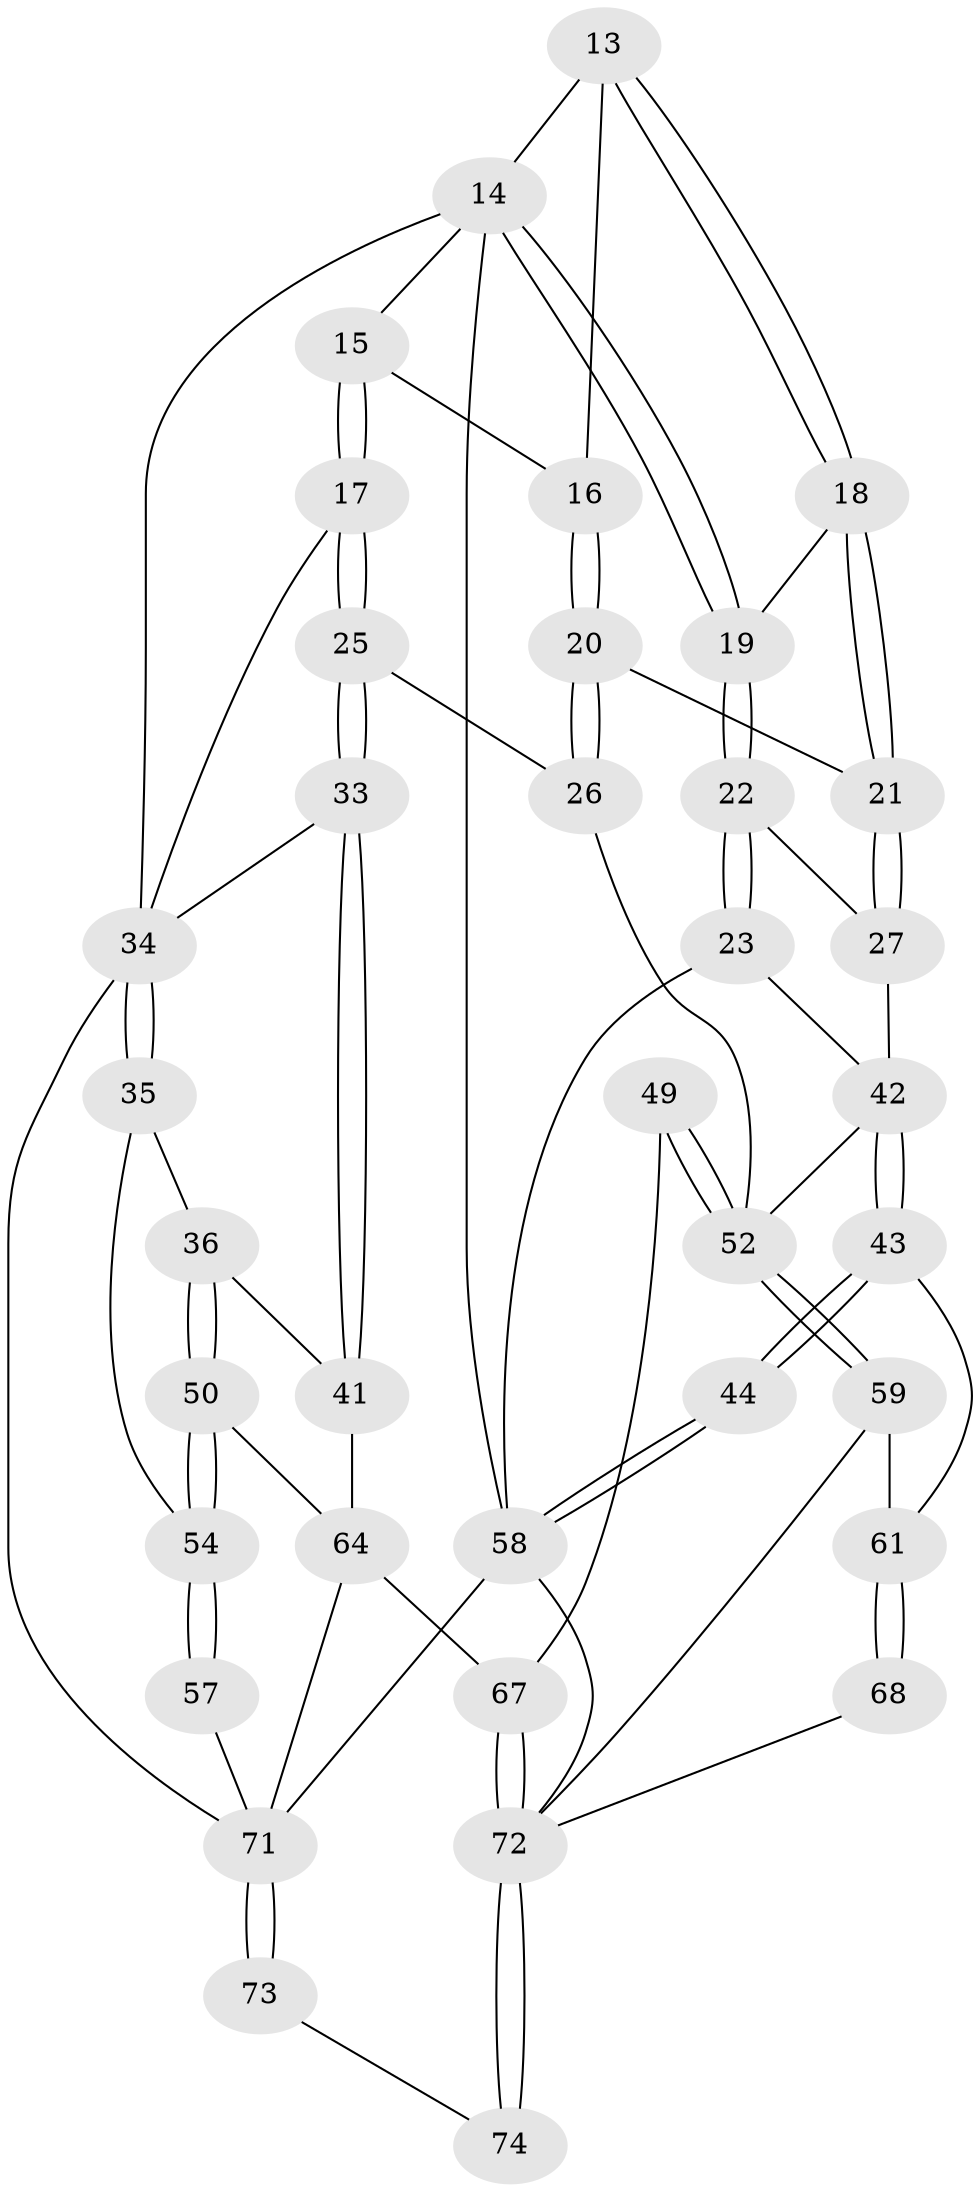 // original degree distribution, {3: 0.02702702702702703, 6: 0.1891891891891892, 5: 0.5675675675675675, 4: 0.21621621621621623}
// Generated by graph-tools (version 1.1) at 2025/01/03/09/25 05:01:53]
// undirected, 37 vertices, 84 edges
graph export_dot {
graph [start="1"]
  node [color=gray90,style=filled];
  13 [pos="+0.2456063046036526+0.18629524268962414",super="+12"];
  14 [pos="+0.10315997048534674+0.04003958065283291",super="+8"];
  15 [pos="+0.5571547983659486+0.2549873275577308"];
  16 [pos="+0.3764009641272467+0.291566705888621"];
  17 [pos="+0.6038905132689971+0.3119592265547234"];
  18 [pos="+0.2233304960097135+0.3376767079027755"];
  19 [pos="+0.12666553261110347+0.3309202058902284"];
  20 [pos="+0.3548040965376055+0.33489319156277914"];
  21 [pos="+0.2588015308130365+0.37539884566166176"];
  22 [pos="+0+0.4182272169595255"];
  23 [pos="+0+0.42139817135593366"];
  25 [pos="+0.5876705554695002+0.455280541811485"];
  26 [pos="+0.4682682452132512+0.46859898622116947"];
  27 [pos="+0.25524594470822337+0.45411755191412306"];
  33 [pos="+0.6336473154100212+0.520810720679868",super="+32+31"];
  34 [pos="+1+0.6308987706145478",super="+11+9"];
  35 [pos="+0.9711233502806892+0.6285861910987457"];
  36 [pos="+0.9322662593607556+0.6130747397899365"];
  41 [pos="+0.6375700497499727+0.6348028091528903",super="+40+38"];
  42 [pos="+0.12522743212771245+0.6641001279736061",super="+39+30"];
  43 [pos="+0.09202145353370282+0.7044712173961387"];
  44 [pos="+0+0.7215924562362194"];
  49 [pos="+0.4054501489640842+0.6943855227029043"];
  50 [pos="+0.8736723184224156+0.7101119494716428"];
  52 [pos="+0.3212232548341409+0.7686620025838925",super="+45+29+28"];
  54 [pos="+0.8993688038219729+0.7221698761544177",super="+53"];
  57 [pos="+0.94212454851937+0.7474221324547307"];
  58 [pos="+0+1",super="+3+24"];
  59 [pos="+0.3033356268647484+0.8093000787307028"];
  61 [pos="+0.09328615437614439+0.7060296189152884",super="+60"];
  64 [pos="+0.8031118024907461+0.9397623583482049",super="+62"];
  67 [pos="+0.598219675440497+0.7250746857648119",super="+48"];
  68 [pos="+0.062339054945967434+1"];
  71 [pos="+1+1",super="+2+63"];
  72 [pos="+0.46351086523907364+1",super="+70"];
  73 [pos="+0.7581734574860807+1"];
  74 [pos="+0.5103807404461954+1"];
  13 -- 14 [weight=2];
  13 -- 18;
  13 -- 18;
  13 -- 16;
  14 -- 19;
  14 -- 19;
  14 -- 34;
  14 -- 58;
  14 -- 15;
  15 -- 16;
  15 -- 17;
  15 -- 17;
  16 -- 20;
  16 -- 20;
  17 -- 25;
  17 -- 25;
  17 -- 34;
  18 -- 19;
  18 -- 21;
  18 -- 21;
  19 -- 22;
  19 -- 22;
  20 -- 21;
  20 -- 26;
  20 -- 26;
  21 -- 27;
  21 -- 27;
  22 -- 23;
  22 -- 23;
  22 -- 27;
  23 -- 58;
  23 -- 42;
  25 -- 26;
  25 -- 33;
  25 -- 33;
  26 -- 52;
  27 -- 42;
  33 -- 41 [weight=3];
  33 -- 41;
  33 -- 34;
  34 -- 35;
  34 -- 35;
  34 -- 71 [weight=3];
  35 -- 36;
  35 -- 54;
  36 -- 50;
  36 -- 50;
  36 -- 41;
  41 -- 64 [weight=2];
  42 -- 43;
  42 -- 43;
  42 -- 52 [weight=2];
  43 -- 44;
  43 -- 44;
  43 -- 61;
  44 -- 58 [weight=2];
  44 -- 58;
  49 -- 52 [weight=2];
  49 -- 52;
  49 -- 67;
  50 -- 54;
  50 -- 54;
  50 -- 64;
  52 -- 59;
  52 -- 59;
  54 -- 57 [weight=2];
  54 -- 57;
  57 -- 71;
  58 -- 71 [weight=2];
  58 -- 72;
  59 -- 61;
  59 -- 72;
  61 -- 68 [weight=2];
  61 -- 68;
  64 -- 67 [weight=2];
  64 -- 71;
  67 -- 72 [weight=2];
  67 -- 72;
  68 -- 72;
  71 -- 73 [weight=2];
  71 -- 73;
  72 -- 74 [weight=2];
  72 -- 74;
  73 -- 74;
}
